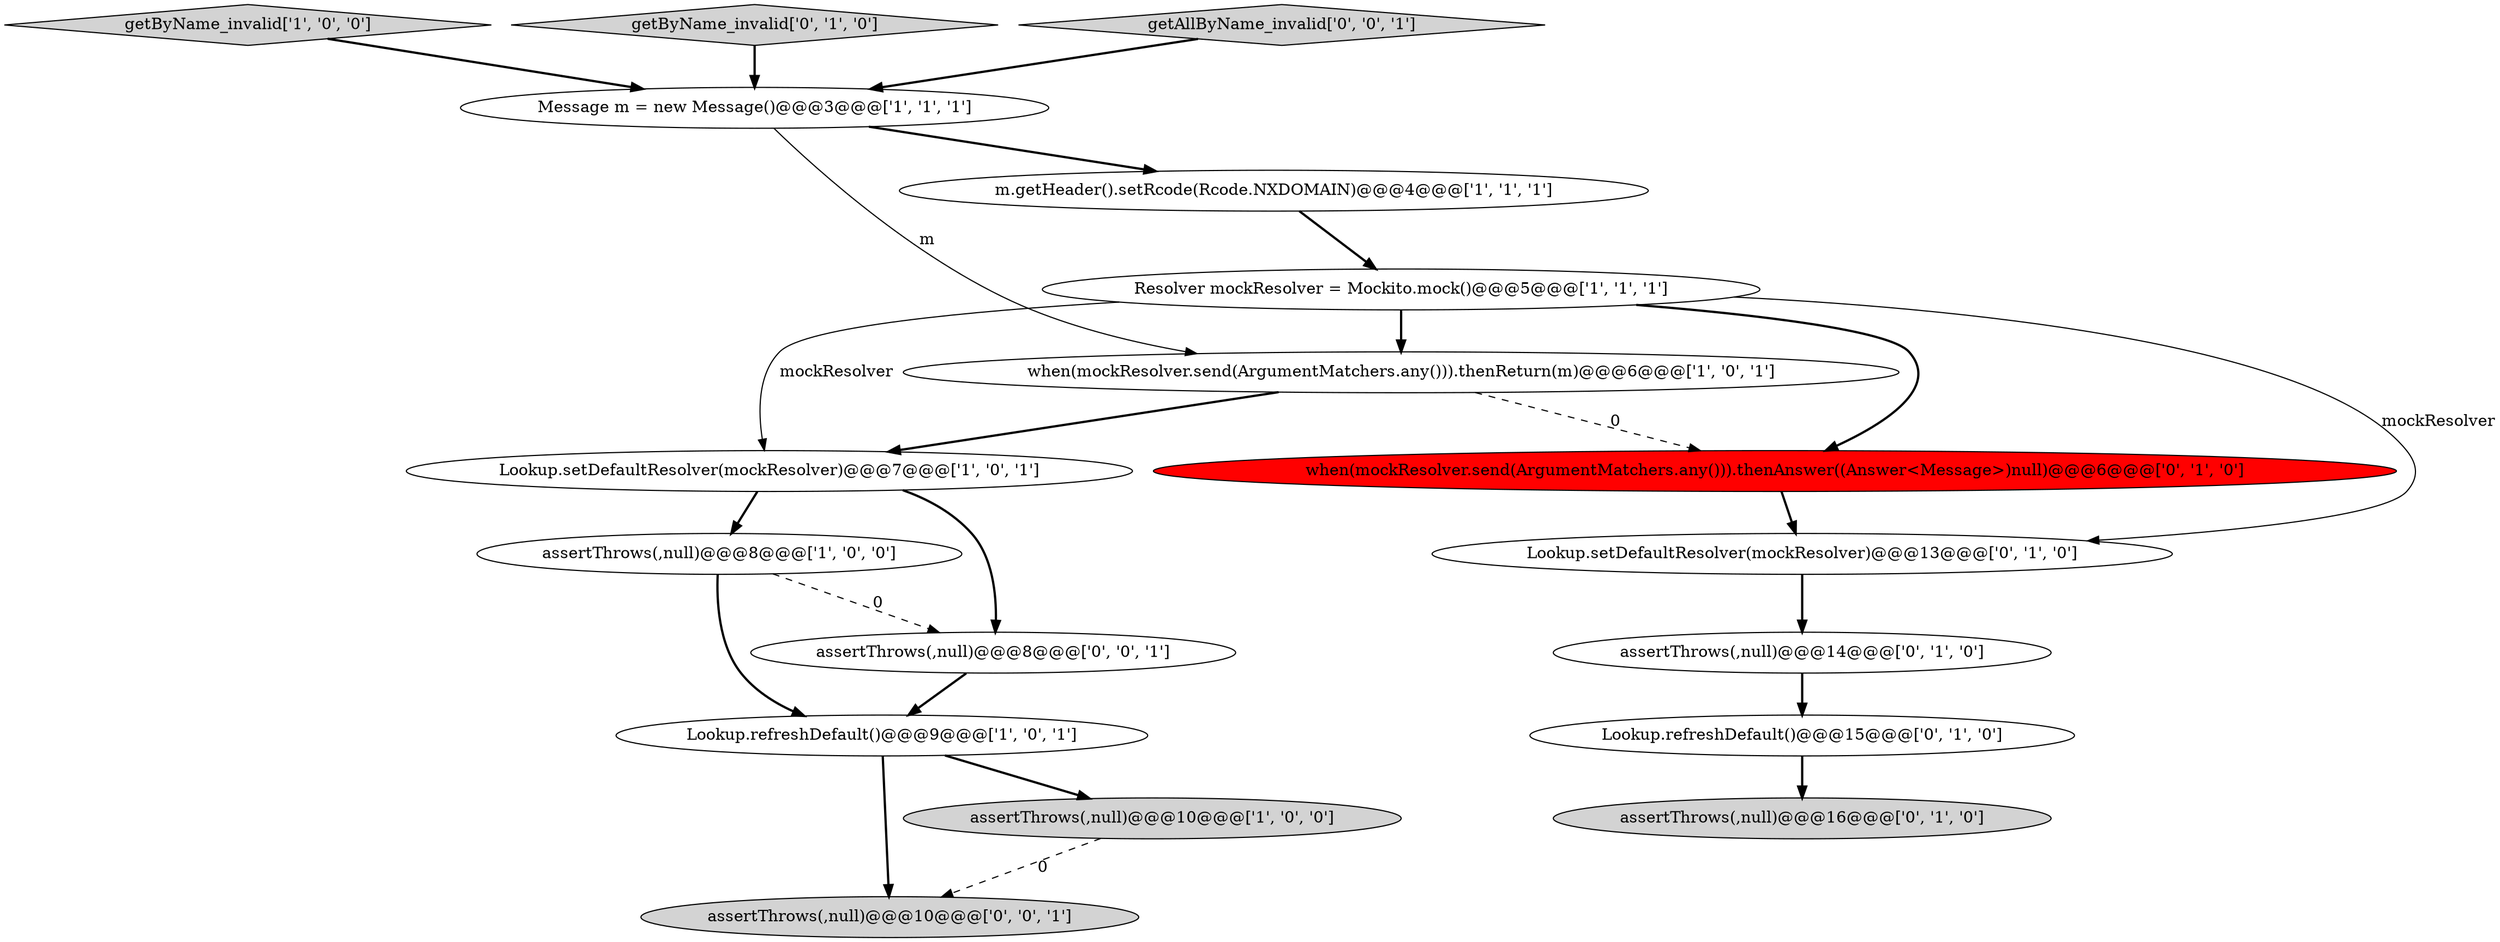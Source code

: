 digraph {
6 [style = filled, label = "Lookup.setDefaultResolver(mockResolver)@@@7@@@['1', '0', '1']", fillcolor = white, shape = ellipse image = "AAA0AAABBB1BBB"];
5 [style = filled, label = "m.getHeader().setRcode(Rcode.NXDOMAIN)@@@4@@@['1', '1', '1']", fillcolor = white, shape = ellipse image = "AAA0AAABBB1BBB"];
8 [style = filled, label = "assertThrows(,null)@@@10@@@['1', '0', '0']", fillcolor = lightgray, shape = ellipse image = "AAA0AAABBB1BBB"];
0 [style = filled, label = "getByName_invalid['1', '0', '0']", fillcolor = lightgray, shape = diamond image = "AAA0AAABBB1BBB"];
10 [style = filled, label = "Lookup.setDefaultResolver(mockResolver)@@@13@@@['0', '1', '0']", fillcolor = white, shape = ellipse image = "AAA0AAABBB2BBB"];
11 [style = filled, label = "when(mockResolver.send(ArgumentMatchers.any())).thenAnswer((Answer<Message>)null)@@@6@@@['0', '1', '0']", fillcolor = red, shape = ellipse image = "AAA1AAABBB2BBB"];
12 [style = filled, label = "getByName_invalid['0', '1', '0']", fillcolor = lightgray, shape = diamond image = "AAA0AAABBB2BBB"];
7 [style = filled, label = "Resolver mockResolver = Mockito.mock()@@@5@@@['1', '1', '1']", fillcolor = white, shape = ellipse image = "AAA0AAABBB1BBB"];
3 [style = filled, label = "Message m = new Message()@@@3@@@['1', '1', '1']", fillcolor = white, shape = ellipse image = "AAA0AAABBB1BBB"];
14 [style = filled, label = "Lookup.refreshDefault()@@@15@@@['0', '1', '0']", fillcolor = white, shape = ellipse image = "AAA0AAABBB2BBB"];
16 [style = filled, label = "assertThrows(,null)@@@10@@@['0', '0', '1']", fillcolor = lightgray, shape = ellipse image = "AAA0AAABBB3BBB"];
15 [style = filled, label = "assertThrows(,null)@@@8@@@['0', '0', '1']", fillcolor = white, shape = ellipse image = "AAA0AAABBB3BBB"];
17 [style = filled, label = "getAllByName_invalid['0', '0', '1']", fillcolor = lightgray, shape = diamond image = "AAA0AAABBB3BBB"];
9 [style = filled, label = "assertThrows(,null)@@@16@@@['0', '1', '0']", fillcolor = lightgray, shape = ellipse image = "AAA0AAABBB2BBB"];
13 [style = filled, label = "assertThrows(,null)@@@14@@@['0', '1', '0']", fillcolor = white, shape = ellipse image = "AAA0AAABBB2BBB"];
1 [style = filled, label = "when(mockResolver.send(ArgumentMatchers.any())).thenReturn(m)@@@6@@@['1', '0', '1']", fillcolor = white, shape = ellipse image = "AAA0AAABBB1BBB"];
2 [style = filled, label = "Lookup.refreshDefault()@@@9@@@['1', '0', '1']", fillcolor = white, shape = ellipse image = "AAA0AAABBB1BBB"];
4 [style = filled, label = "assertThrows(,null)@@@8@@@['1', '0', '0']", fillcolor = white, shape = ellipse image = "AAA0AAABBB1BBB"];
7->10 [style = solid, label="mockResolver"];
0->3 [style = bold, label=""];
3->1 [style = solid, label="m"];
15->2 [style = bold, label=""];
8->16 [style = dashed, label="0"];
7->11 [style = bold, label=""];
7->1 [style = bold, label=""];
4->2 [style = bold, label=""];
6->15 [style = bold, label=""];
6->4 [style = bold, label=""];
3->5 [style = bold, label=""];
1->6 [style = bold, label=""];
10->13 [style = bold, label=""];
11->10 [style = bold, label=""];
1->11 [style = dashed, label="0"];
4->15 [style = dashed, label="0"];
17->3 [style = bold, label=""];
5->7 [style = bold, label=""];
7->6 [style = solid, label="mockResolver"];
14->9 [style = bold, label=""];
12->3 [style = bold, label=""];
13->14 [style = bold, label=""];
2->8 [style = bold, label=""];
2->16 [style = bold, label=""];
}
